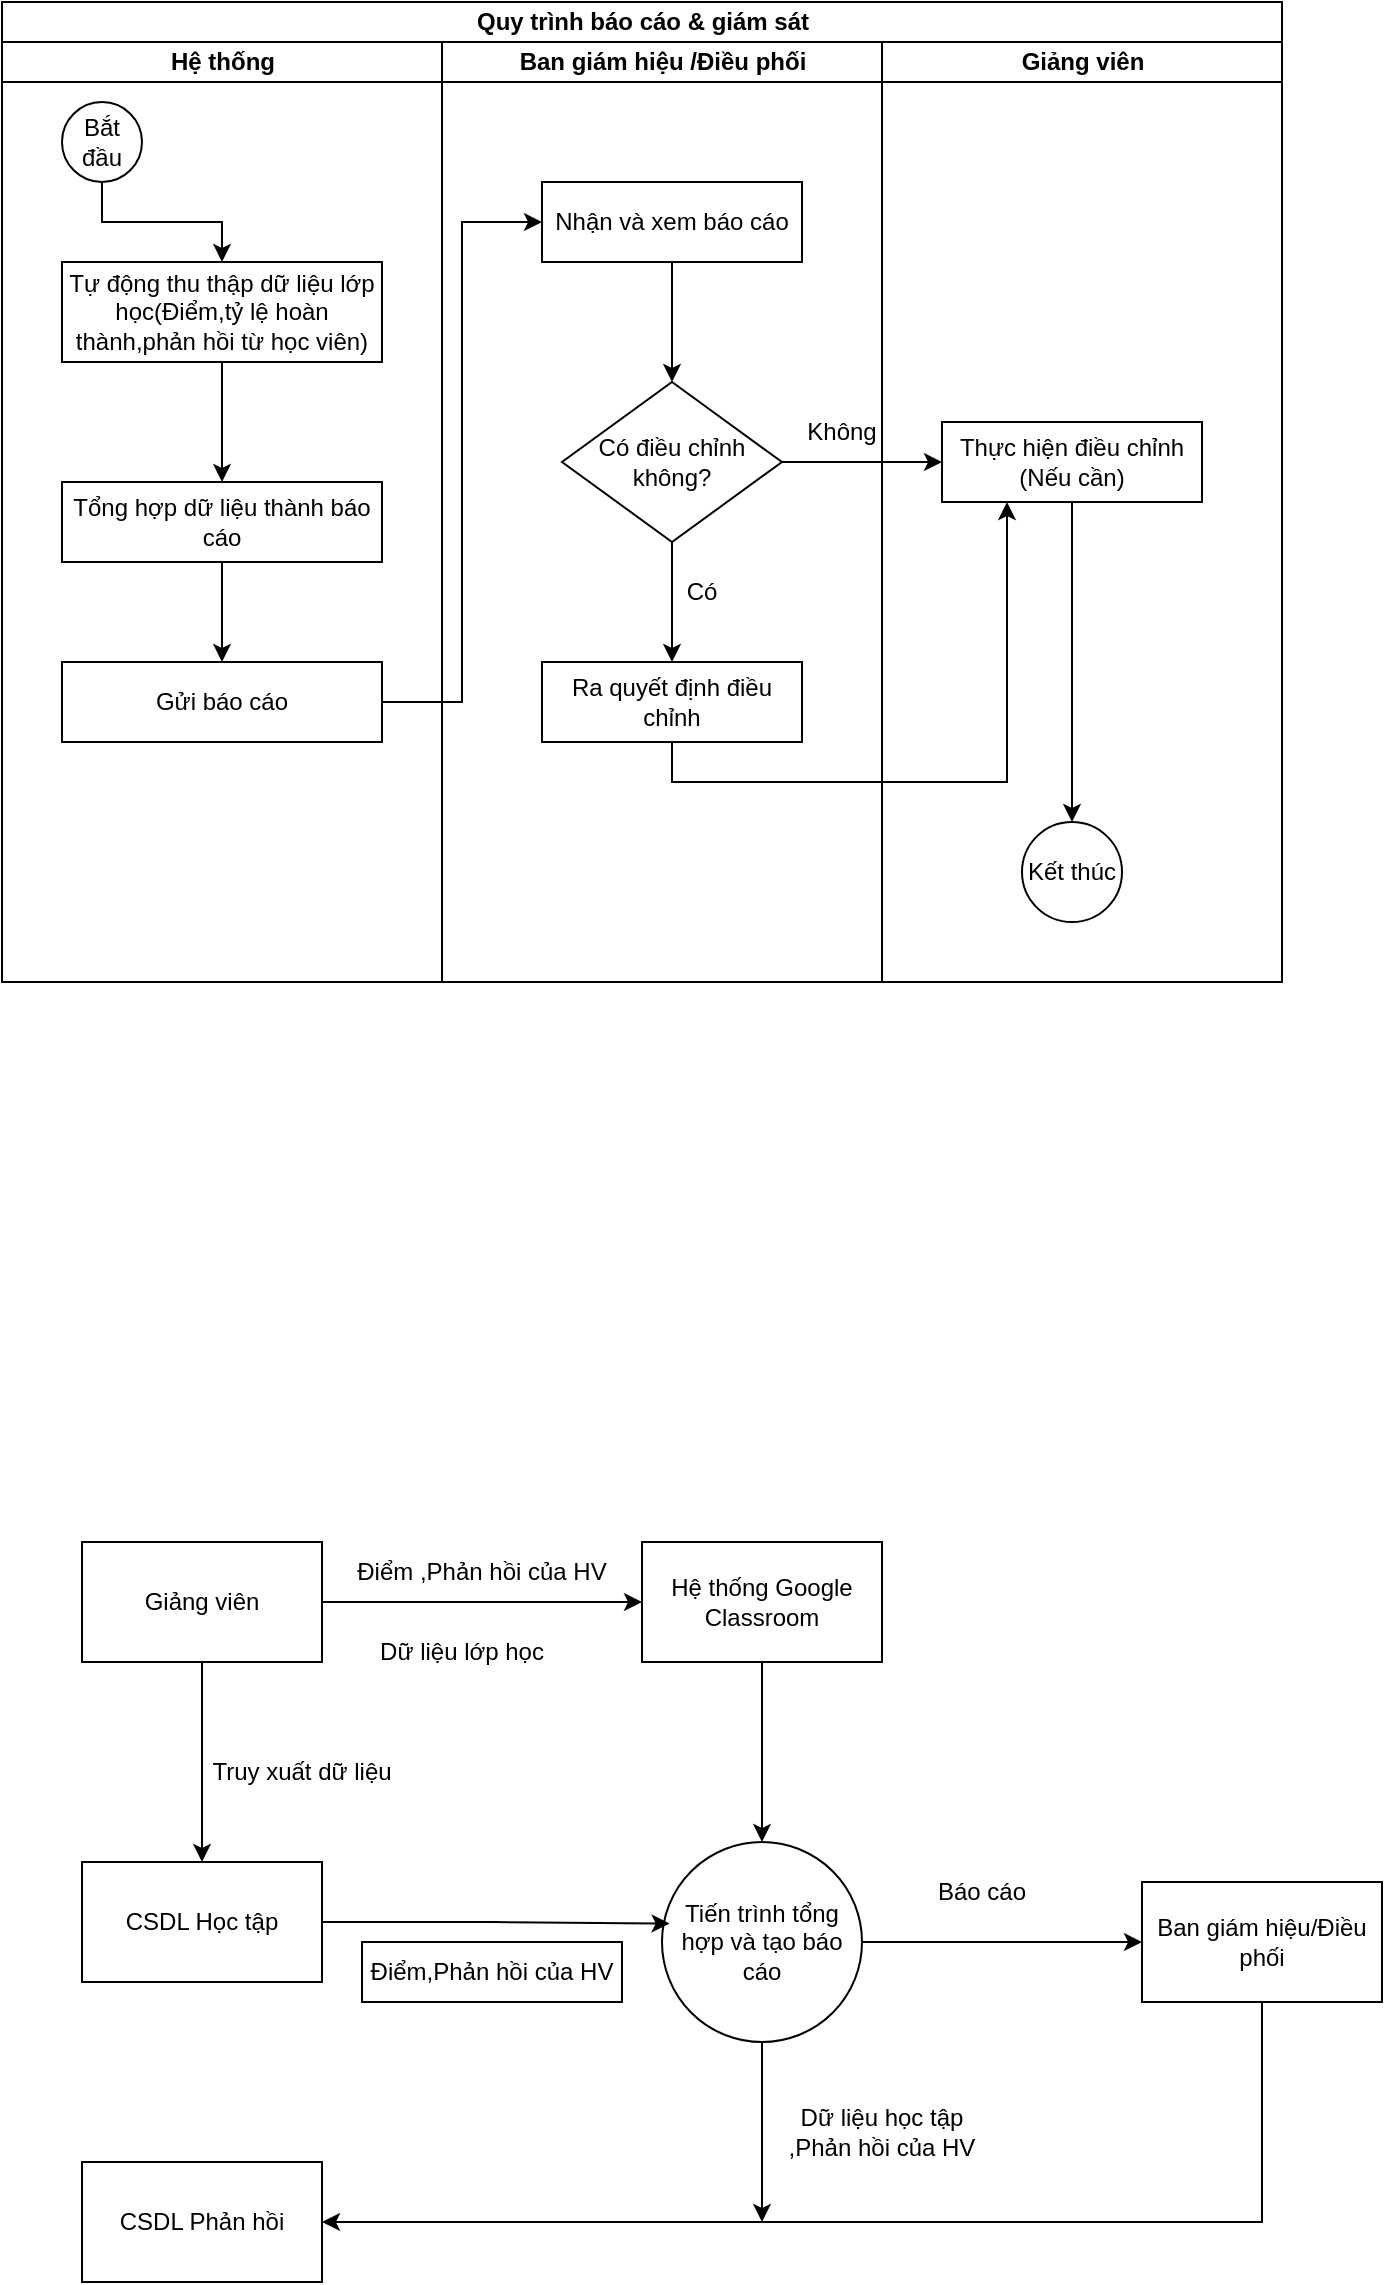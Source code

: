<mxfile version="26.2.14">
  <diagram name="Page-1" id="8F8cbBuCkkc4RBLRfRUM">
    <mxGraphModel dx="1389" dy="1848" grid="1" gridSize="10" guides="1" tooltips="1" connect="1" arrows="1" fold="1" page="1" pageScale="1" pageWidth="850" pageHeight="1100" math="0" shadow="0">
      <root>
        <mxCell id="0" />
        <mxCell id="1" parent="0" />
        <mxCell id="3amrzYr4FDlYCi6rH0tT-1" value="Quy trình báo cáo &amp;amp; giám sát" style="swimlane;childLayout=stackLayout;resizeParent=1;resizeParentMax=0;startSize=20;html=1;" parent="1" vertex="1">
          <mxGeometry x="250" y="-50" width="640" height="490" as="geometry" />
        </mxCell>
        <mxCell id="3amrzYr4FDlYCi6rH0tT-9" value="Hệ thống" style="swimlane;startSize=20;html=1;" parent="3amrzYr4FDlYCi6rH0tT-1" vertex="1">
          <mxGeometry y="20" width="220" height="470" as="geometry" />
        </mxCell>
        <mxCell id="3amrzYr4FDlYCi6rH0tT-11" style="edgeStyle=orthogonalEdgeStyle;rounded=0;orthogonalLoop=1;jettySize=auto;html=1;exitX=0.5;exitY=1;exitDx=0;exitDy=0;entryX=0.5;entryY=0;entryDx=0;entryDy=0;" parent="3amrzYr4FDlYCi6rH0tT-9" source="3amrzYr4FDlYCi6rH0tT-10" target="3amrzYr4FDlYCi6rH0tT-7" edge="1">
          <mxGeometry relative="1" as="geometry" />
        </mxCell>
        <mxCell id="3amrzYr4FDlYCi6rH0tT-10" value="Bắt đầu" style="ellipse;whiteSpace=wrap;html=1;aspect=fixed;" parent="3amrzYr4FDlYCi6rH0tT-9" vertex="1">
          <mxGeometry x="30.0" y="30" width="40" height="40" as="geometry" />
        </mxCell>
        <mxCell id="3amrzYr4FDlYCi6rH0tT-14" style="edgeStyle=orthogonalEdgeStyle;rounded=0;orthogonalLoop=1;jettySize=auto;html=1;exitX=0.5;exitY=1;exitDx=0;exitDy=0;" parent="3amrzYr4FDlYCi6rH0tT-9" source="3amrzYr4FDlYCi6rH0tT-7" target="3amrzYr4FDlYCi6rH0tT-12" edge="1">
          <mxGeometry relative="1" as="geometry" />
        </mxCell>
        <mxCell id="3amrzYr4FDlYCi6rH0tT-7" value="Tự động thu thập dữ liệu lớp học(Điểm,tỷ lệ hoàn thành,phản hồi từ học viên)" style="rounded=0;whiteSpace=wrap;html=1;" parent="3amrzYr4FDlYCi6rH0tT-9" vertex="1">
          <mxGeometry x="30" y="110" width="160" height="50" as="geometry" />
        </mxCell>
        <mxCell id="3amrzYr4FDlYCi6rH0tT-16" style="edgeStyle=orthogonalEdgeStyle;rounded=0;orthogonalLoop=1;jettySize=auto;html=1;exitX=0.5;exitY=1;exitDx=0;exitDy=0;entryX=0.5;entryY=0;entryDx=0;entryDy=0;" parent="3amrzYr4FDlYCi6rH0tT-9" source="3amrzYr4FDlYCi6rH0tT-12" target="3amrzYr4FDlYCi6rH0tT-15" edge="1">
          <mxGeometry relative="1" as="geometry" />
        </mxCell>
        <mxCell id="3amrzYr4FDlYCi6rH0tT-12" value="Tổng hợp dữ liệu thành báo cáo" style="rounded=0;whiteSpace=wrap;html=1;" parent="3amrzYr4FDlYCi6rH0tT-9" vertex="1">
          <mxGeometry x="30" y="220" width="160" height="40" as="geometry" />
        </mxCell>
        <mxCell id="3amrzYr4FDlYCi6rH0tT-15" value="Gửi báo cáo" style="rounded=0;whiteSpace=wrap;html=1;" parent="3amrzYr4FDlYCi6rH0tT-9" vertex="1">
          <mxGeometry x="30.0" y="310" width="160" height="40" as="geometry" />
        </mxCell>
        <mxCell id="3amrzYr4FDlYCi6rH0tT-20" style="edgeStyle=orthogonalEdgeStyle;rounded=0;orthogonalLoop=1;jettySize=auto;html=1;exitX=1;exitY=0.5;exitDx=0;exitDy=0;entryX=0;entryY=0.5;entryDx=0;entryDy=0;" parent="3amrzYr4FDlYCi6rH0tT-1" source="3amrzYr4FDlYCi6rH0tT-15" target="3amrzYr4FDlYCi6rH0tT-19" edge="1">
          <mxGeometry relative="1" as="geometry" />
        </mxCell>
        <mxCell id="3amrzYr4FDlYCi6rH0tT-3" value="Ban giám hiệu /Điều phối" style="swimlane;startSize=20;html=1;" parent="3amrzYr4FDlYCi6rH0tT-1" vertex="1">
          <mxGeometry x="220" y="20" width="220" height="470" as="geometry" />
        </mxCell>
        <mxCell id="3amrzYr4FDlYCi6rH0tT-19" value="Nhận và xem báo cáo" style="rounded=0;whiteSpace=wrap;html=1;" parent="3amrzYr4FDlYCi6rH0tT-3" vertex="1">
          <mxGeometry x="50" y="70" width="130" height="40" as="geometry" />
        </mxCell>
        <mxCell id="3amrzYr4FDlYCi6rH0tT-25" style="edgeStyle=orthogonalEdgeStyle;rounded=0;orthogonalLoop=1;jettySize=auto;html=1;exitX=0.5;exitY=1;exitDx=0;exitDy=0;" parent="3amrzYr4FDlYCi6rH0tT-3" source="3amrzYr4FDlYCi6rH0tT-22" edge="1">
          <mxGeometry relative="1" as="geometry">
            <mxPoint x="115" y="310" as="targetPoint" />
          </mxGeometry>
        </mxCell>
        <mxCell id="3amrzYr4FDlYCi6rH0tT-38" style="edgeStyle=orthogonalEdgeStyle;rounded=0;orthogonalLoop=1;jettySize=auto;html=1;exitX=1;exitY=0.5;exitDx=0;exitDy=0;" parent="3amrzYr4FDlYCi6rH0tT-3" source="3amrzYr4FDlYCi6rH0tT-22" edge="1">
          <mxGeometry relative="1" as="geometry">
            <mxPoint x="250" y="210" as="targetPoint" />
          </mxGeometry>
        </mxCell>
        <mxCell id="3amrzYr4FDlYCi6rH0tT-22" value="Có điều chỉnh không?" style="rhombus;whiteSpace=wrap;html=1;" parent="3amrzYr4FDlYCi6rH0tT-3" vertex="1">
          <mxGeometry x="60" y="170" width="110" height="80" as="geometry" />
        </mxCell>
        <mxCell id="3amrzYr4FDlYCi6rH0tT-21" style="edgeStyle=orthogonalEdgeStyle;rounded=0;orthogonalLoop=1;jettySize=auto;html=1;exitX=0.5;exitY=1;exitDx=0;exitDy=0;" parent="3amrzYr4FDlYCi6rH0tT-3" source="3amrzYr4FDlYCi6rH0tT-19" target="3amrzYr4FDlYCi6rH0tT-22" edge="1">
          <mxGeometry relative="1" as="geometry">
            <mxPoint x="115" y="160" as="targetPoint" />
          </mxGeometry>
        </mxCell>
        <mxCell id="3amrzYr4FDlYCi6rH0tT-30" value="Có" style="text;html=1;align=center;verticalAlign=middle;whiteSpace=wrap;rounded=0;" parent="3amrzYr4FDlYCi6rH0tT-3" vertex="1">
          <mxGeometry x="100" y="260" width="60" height="30" as="geometry" />
        </mxCell>
        <mxCell id="3amrzYr4FDlYCi6rH0tT-24" value="Ra quyết định điều chỉnh" style="rounded=0;whiteSpace=wrap;html=1;" parent="3amrzYr4FDlYCi6rH0tT-3" vertex="1">
          <mxGeometry x="50" y="310" width="130" height="40" as="geometry" />
        </mxCell>
        <mxCell id="3amrzYr4FDlYCi6rH0tT-31" value="Không" style="text;html=1;align=center;verticalAlign=middle;whiteSpace=wrap;rounded=0;" parent="3amrzYr4FDlYCi6rH0tT-3" vertex="1">
          <mxGeometry x="170" y="180" width="60" height="30" as="geometry" />
        </mxCell>
        <mxCell id="3amrzYr4FDlYCi6rH0tT-4" value="Giảng viên" style="swimlane;startSize=20;html=1;" parent="3amrzYr4FDlYCi6rH0tT-1" vertex="1">
          <mxGeometry x="440" y="20" width="200" height="470" as="geometry" />
        </mxCell>
        <mxCell id="3amrzYr4FDlYCi6rH0tT-40" style="edgeStyle=orthogonalEdgeStyle;rounded=0;orthogonalLoop=1;jettySize=auto;html=1;exitX=0.5;exitY=1;exitDx=0;exitDy=0;" parent="3amrzYr4FDlYCi6rH0tT-4" source="3amrzYr4FDlYCi6rH0tT-39" edge="1">
          <mxGeometry relative="1" as="geometry">
            <mxPoint x="95" y="390" as="targetPoint" />
          </mxGeometry>
        </mxCell>
        <mxCell id="3amrzYr4FDlYCi6rH0tT-39" value="Thực hiện điều chỉnh (Nếu cần)" style="rounded=0;whiteSpace=wrap;html=1;" parent="3amrzYr4FDlYCi6rH0tT-4" vertex="1">
          <mxGeometry x="30" y="190" width="130" height="40" as="geometry" />
        </mxCell>
        <mxCell id="3amrzYr4FDlYCi6rH0tT-43" value="Kết thúc" style="ellipse;whiteSpace=wrap;html=1;aspect=fixed;" parent="3amrzYr4FDlYCi6rH0tT-4" vertex="1">
          <mxGeometry x="70" y="390" width="50" height="50" as="geometry" />
        </mxCell>
        <mxCell id="3amrzYr4FDlYCi6rH0tT-42" style="edgeStyle=orthogonalEdgeStyle;rounded=0;orthogonalLoop=1;jettySize=auto;html=1;exitX=0.5;exitY=1;exitDx=0;exitDy=0;entryX=0.25;entryY=1;entryDx=0;entryDy=0;" parent="3amrzYr4FDlYCi6rH0tT-1" source="3amrzYr4FDlYCi6rH0tT-24" target="3amrzYr4FDlYCi6rH0tT-39" edge="1">
          <mxGeometry relative="1" as="geometry" />
        </mxCell>
        <mxCell id="ijBZllFBK7VAiEM7aZ2z-25" style="edgeStyle=orthogonalEdgeStyle;rounded=0;orthogonalLoop=1;jettySize=auto;html=1;exitX=1;exitY=0.5;exitDx=0;exitDy=0;" edge="1" parent="1" source="ijBZllFBK7VAiEM7aZ2z-2" target="ijBZllFBK7VAiEM7aZ2z-24">
          <mxGeometry relative="1" as="geometry" />
        </mxCell>
        <mxCell id="ijBZllFBK7VAiEM7aZ2z-35" style="edgeStyle=orthogonalEdgeStyle;rounded=0;orthogonalLoop=1;jettySize=auto;html=1;exitX=0.5;exitY=1;exitDx=0;exitDy=0;" edge="1" parent="1" source="ijBZllFBK7VAiEM7aZ2z-2">
          <mxGeometry relative="1" as="geometry">
            <mxPoint x="630" y="1060" as="targetPoint" />
          </mxGeometry>
        </mxCell>
        <mxCell id="ijBZllFBK7VAiEM7aZ2z-2" value="Tiến trình tổng hợp và tạo báo cáo" style="ellipse;whiteSpace=wrap;html=1;aspect=fixed;" vertex="1" parent="1">
          <mxGeometry x="580" y="870" width="100" height="100" as="geometry" />
        </mxCell>
        <mxCell id="ijBZllFBK7VAiEM7aZ2z-5" style="edgeStyle=orthogonalEdgeStyle;rounded=0;orthogonalLoop=1;jettySize=auto;html=1;exitX=0.5;exitY=1;exitDx=0;exitDy=0;" edge="1" parent="1" source="ijBZllFBK7VAiEM7aZ2z-3" target="ijBZllFBK7VAiEM7aZ2z-2">
          <mxGeometry relative="1" as="geometry" />
        </mxCell>
        <mxCell id="ijBZllFBK7VAiEM7aZ2z-3" value="Hệ thống Google Classroom" style="rounded=0;whiteSpace=wrap;html=1;" vertex="1" parent="1">
          <mxGeometry x="570" y="720" width="120" height="60" as="geometry" />
        </mxCell>
        <mxCell id="ijBZllFBK7VAiEM7aZ2z-7" style="edgeStyle=orthogonalEdgeStyle;rounded=0;orthogonalLoop=1;jettySize=auto;html=1;exitX=1;exitY=0.5;exitDx=0;exitDy=0;" edge="1" parent="1" source="ijBZllFBK7VAiEM7aZ2z-6" target="ijBZllFBK7VAiEM7aZ2z-3">
          <mxGeometry relative="1" as="geometry" />
        </mxCell>
        <mxCell id="ijBZllFBK7VAiEM7aZ2z-17" style="edgeStyle=orthogonalEdgeStyle;rounded=0;orthogonalLoop=1;jettySize=auto;html=1;exitX=0.5;exitY=1;exitDx=0;exitDy=0;" edge="1" parent="1" source="ijBZllFBK7VAiEM7aZ2z-6" target="ijBZllFBK7VAiEM7aZ2z-12">
          <mxGeometry relative="1" as="geometry" />
        </mxCell>
        <mxCell id="ijBZllFBK7VAiEM7aZ2z-6" value="Giảng viên" style="rounded=0;whiteSpace=wrap;html=1;" vertex="1" parent="1">
          <mxGeometry x="290" y="720" width="120" height="60" as="geometry" />
        </mxCell>
        <mxCell id="ijBZllFBK7VAiEM7aZ2z-8" value="Điểm ,Phản hồi của HV" style="text;html=1;align=center;verticalAlign=middle;whiteSpace=wrap;rounded=0;" vertex="1" parent="1">
          <mxGeometry x="420" y="720" width="140" height="30" as="geometry" />
        </mxCell>
        <mxCell id="ijBZllFBK7VAiEM7aZ2z-9" value="Dữ liệu lớp học" style="text;html=1;align=center;verticalAlign=middle;whiteSpace=wrap;rounded=0;" vertex="1" parent="1">
          <mxGeometry x="430" y="760" width="100" height="30" as="geometry" />
        </mxCell>
        <mxCell id="ijBZllFBK7VAiEM7aZ2z-12" value="CSDL Học tập" style="rounded=0;whiteSpace=wrap;html=1;" vertex="1" parent="1">
          <mxGeometry x="290" y="880" width="120" height="60" as="geometry" />
        </mxCell>
        <mxCell id="ijBZllFBK7VAiEM7aZ2z-19" value="Truy xuất dữ liệu" style="text;html=1;align=center;verticalAlign=middle;whiteSpace=wrap;rounded=0;" vertex="1" parent="1">
          <mxGeometry x="350" y="820" width="100" height="30" as="geometry" />
        </mxCell>
        <mxCell id="ijBZllFBK7VAiEM7aZ2z-21" style="edgeStyle=orthogonalEdgeStyle;rounded=0;orthogonalLoop=1;jettySize=auto;html=1;exitX=1;exitY=0.5;exitDx=0;exitDy=0;entryX=0.038;entryY=0.408;entryDx=0;entryDy=0;entryPerimeter=0;" edge="1" parent="1" source="ijBZllFBK7VAiEM7aZ2z-12" target="ijBZllFBK7VAiEM7aZ2z-2">
          <mxGeometry relative="1" as="geometry" />
        </mxCell>
        <mxCell id="ijBZllFBK7VAiEM7aZ2z-22" value="Điểm,Phản hồi của HV" style="rounded=0;whiteSpace=wrap;html=1;" vertex="1" parent="1">
          <mxGeometry x="430" y="920" width="130" height="30" as="geometry" />
        </mxCell>
        <mxCell id="ijBZllFBK7VAiEM7aZ2z-34" style="edgeStyle=orthogonalEdgeStyle;rounded=0;orthogonalLoop=1;jettySize=auto;html=1;exitX=0.5;exitY=1;exitDx=0;exitDy=0;entryX=1;entryY=0.5;entryDx=0;entryDy=0;" edge="1" parent="1" source="ijBZllFBK7VAiEM7aZ2z-24" target="ijBZllFBK7VAiEM7aZ2z-33">
          <mxGeometry relative="1" as="geometry" />
        </mxCell>
        <mxCell id="ijBZllFBK7VAiEM7aZ2z-24" value="Ban giám hiệu/Điều phối" style="rounded=0;whiteSpace=wrap;html=1;" vertex="1" parent="1">
          <mxGeometry x="820" y="890" width="120" height="60" as="geometry" />
        </mxCell>
        <mxCell id="ijBZllFBK7VAiEM7aZ2z-28" value="Báo cáo" style="text;html=1;align=center;verticalAlign=middle;whiteSpace=wrap;rounded=0;" vertex="1" parent="1">
          <mxGeometry x="710" y="880" width="60" height="30" as="geometry" />
        </mxCell>
        <mxCell id="ijBZllFBK7VAiEM7aZ2z-33" value="CSDL Phản hồi" style="rounded=0;whiteSpace=wrap;html=1;" vertex="1" parent="1">
          <mxGeometry x="290" y="1030" width="120" height="60" as="geometry" />
        </mxCell>
        <mxCell id="ijBZllFBK7VAiEM7aZ2z-37" value="Dữ liệu học tập ,Phản hồi của HV" style="text;html=1;align=center;verticalAlign=middle;whiteSpace=wrap;rounded=0;" vertex="1" parent="1">
          <mxGeometry x="640" y="1000" width="100" height="30" as="geometry" />
        </mxCell>
      </root>
    </mxGraphModel>
  </diagram>
</mxfile>
